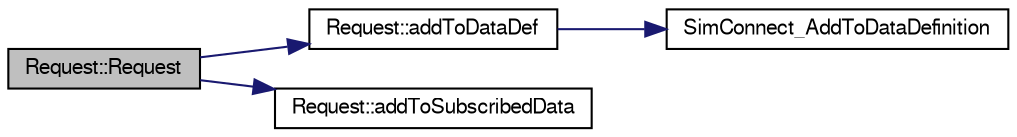 digraph "Request::Request"
{
  bgcolor="transparent";
  edge [fontname="FreeSans",fontsize="10",labelfontname="FreeSans",labelfontsize="10"];
  node [fontname="FreeSans",fontsize="10",shape=record];
  rankdir="LR";
  Node1 [label="Request::Request",height=0.2,width=0.4,color="black", fillcolor="grey75", style="filled" fontcolor="black"];
  Node1 -> Node2 [color="midnightblue",fontsize="10",style="solid",fontname="FreeSans"];
  Node2 [label="Request::addToDataDef",height=0.2,width=0.4,color="black",URL="$classRequest.html#a79afb05a99dace384590d55270ad7bcc"];
  Node2 -> Node3 [color="midnightblue",fontsize="10",style="solid",fontname="FreeSans"];
  Node3 [label="SimConnect_AddToDataDefinition",height=0.2,width=0.4,color="black",URL="$SimConnect_8h.html#a2dceb52226912fe345b113f1bb98f849"];
  Node1 -> Node4 [color="midnightblue",fontsize="10",style="solid",fontname="FreeSans"];
  Node4 [label="Request::addToSubscribedData",height=0.2,width=0.4,color="black",URL="$classRequest.html#a539003916f24090e24b2d31b873d5958"];
}
